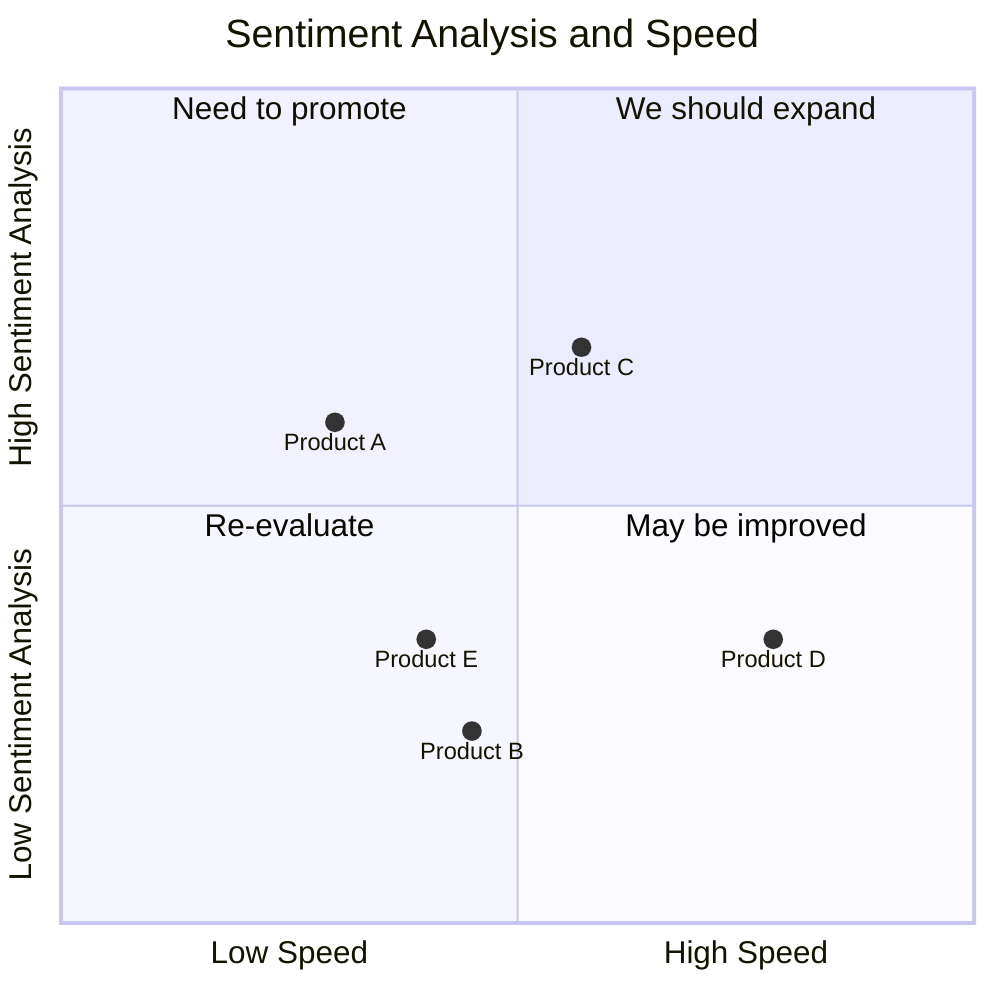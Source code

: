 quadrantChart
    title Sentiment Analysis and Speed
    x-axis Low Speed --> High Speed
    y-axis Low Sentiment Analysis --> High Sentiment Analysis
    quadrant-1 We should expand
    quadrant-2 Need to promote
    quadrant-3 Re-evaluate
    quadrant-4 May be improved
    Product A: [0.3, 0.6]
    Product B: [0.45, 0.23]
    Product C: [0.57, 0.69]
    Product D: [0.78, 0.34]
    Product E: [0.40, 0.34]